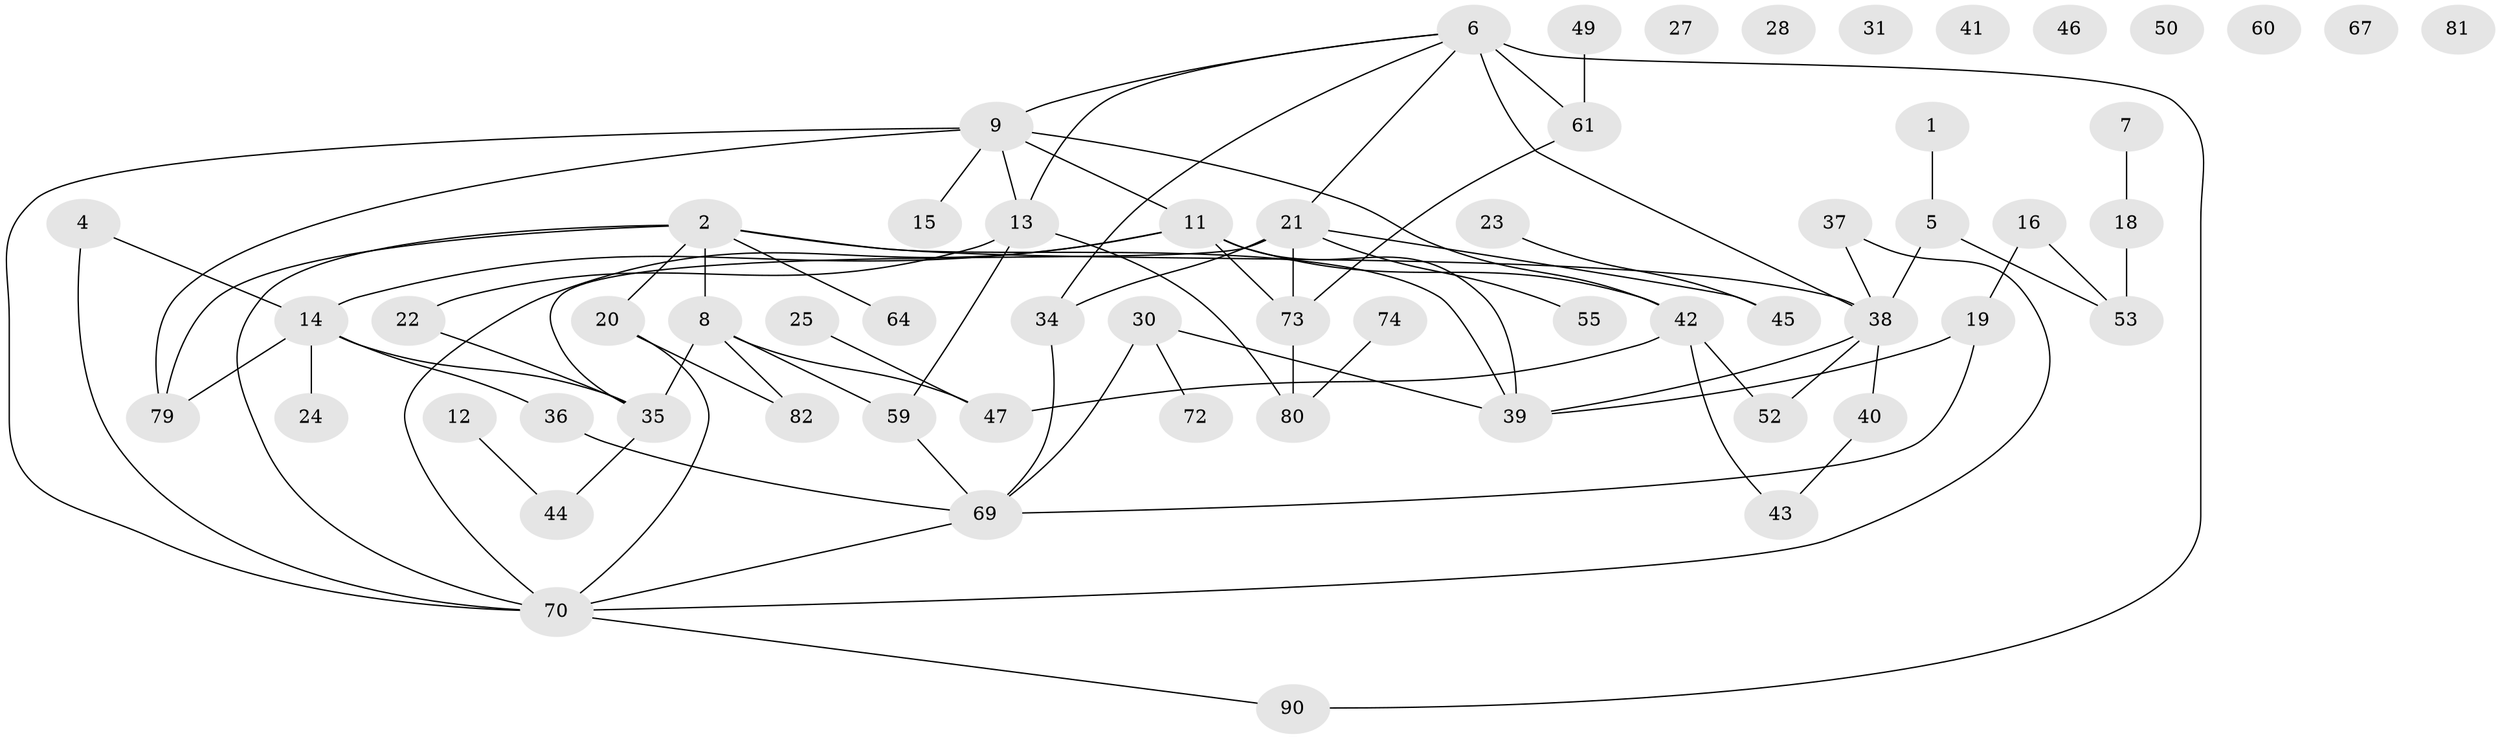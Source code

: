// original degree distribution, {1: 0.20652173913043478, 6: 0.03260869565217391, 2: 0.2391304347826087, 3: 0.21739130434782608, 4: 0.10869565217391304, 5: 0.09782608695652174, 0: 0.09782608695652174}
// Generated by graph-tools (version 1.1) at 2025/41/03/06/25 10:41:22]
// undirected, 60 vertices, 80 edges
graph export_dot {
graph [start="1"]
  node [color=gray90,style=filled];
  1 [super="+3"];
  2 [super="+17"];
  4 [super="+62"];
  5;
  6 [super="+10"];
  7 [super="+51"];
  8 [super="+57"];
  9 [super="+88"];
  11 [super="+85"];
  12;
  13 [super="+92"];
  14 [super="+26"];
  15;
  16 [super="+54"];
  18 [super="+29"];
  19 [super="+32"];
  20;
  21 [super="+33"];
  22;
  23;
  24;
  25;
  27;
  28;
  30 [super="+66"];
  31;
  34 [super="+48"];
  35 [super="+75"];
  36;
  37 [super="+89"];
  38 [super="+86"];
  39 [super="+78"];
  40;
  41;
  42 [super="+71"];
  43 [super="+56"];
  44 [super="+83"];
  45 [super="+58"];
  46;
  47 [super="+65"];
  49 [super="+63"];
  50;
  52;
  53;
  55 [super="+76"];
  59;
  60;
  61 [super="+68"];
  64;
  67;
  69 [super="+91"];
  70 [super="+84"];
  72;
  73 [super="+77"];
  74;
  79;
  80 [super="+87"];
  81;
  82;
  90;
  1 -- 5;
  2 -- 20;
  2 -- 38;
  2 -- 39;
  2 -- 64;
  2 -- 79;
  2 -- 8;
  2 -- 70;
  4 -- 70;
  4 -- 14;
  5 -- 38;
  5 -- 53;
  6 -- 13;
  6 -- 38;
  6 -- 90;
  6 -- 21;
  6 -- 9;
  6 -- 61 [weight=2];
  6 -- 34;
  7 -- 18;
  8 -- 82;
  8 -- 35;
  8 -- 59;
  8 -- 47;
  9 -- 15;
  9 -- 42;
  9 -- 79;
  9 -- 70;
  9 -- 13;
  9 -- 11;
  11 -- 14;
  11 -- 42;
  11 -- 39;
  11 -- 73;
  11 -- 70;
  12 -- 44;
  13 -- 59;
  13 -- 22;
  13 -- 80;
  14 -- 36;
  14 -- 79;
  14 -- 24;
  14 -- 35;
  16 -- 19;
  16 -- 53;
  18 -- 53;
  19 -- 39;
  19 -- 69;
  20 -- 70;
  20 -- 82;
  21 -- 34;
  21 -- 73;
  21 -- 45;
  21 -- 35;
  21 -- 55;
  22 -- 35;
  23 -- 45;
  25 -- 47;
  30 -- 72;
  30 -- 69;
  30 -- 39;
  34 -- 69;
  35 -- 44;
  36 -- 69;
  37 -- 70;
  37 -- 38;
  38 -- 39;
  38 -- 52;
  38 -- 40;
  40 -- 43;
  42 -- 43;
  42 -- 52;
  42 -- 47;
  49 -- 61;
  59 -- 69;
  61 -- 73;
  69 -- 70;
  70 -- 90;
  73 -- 80;
  74 -- 80;
}
